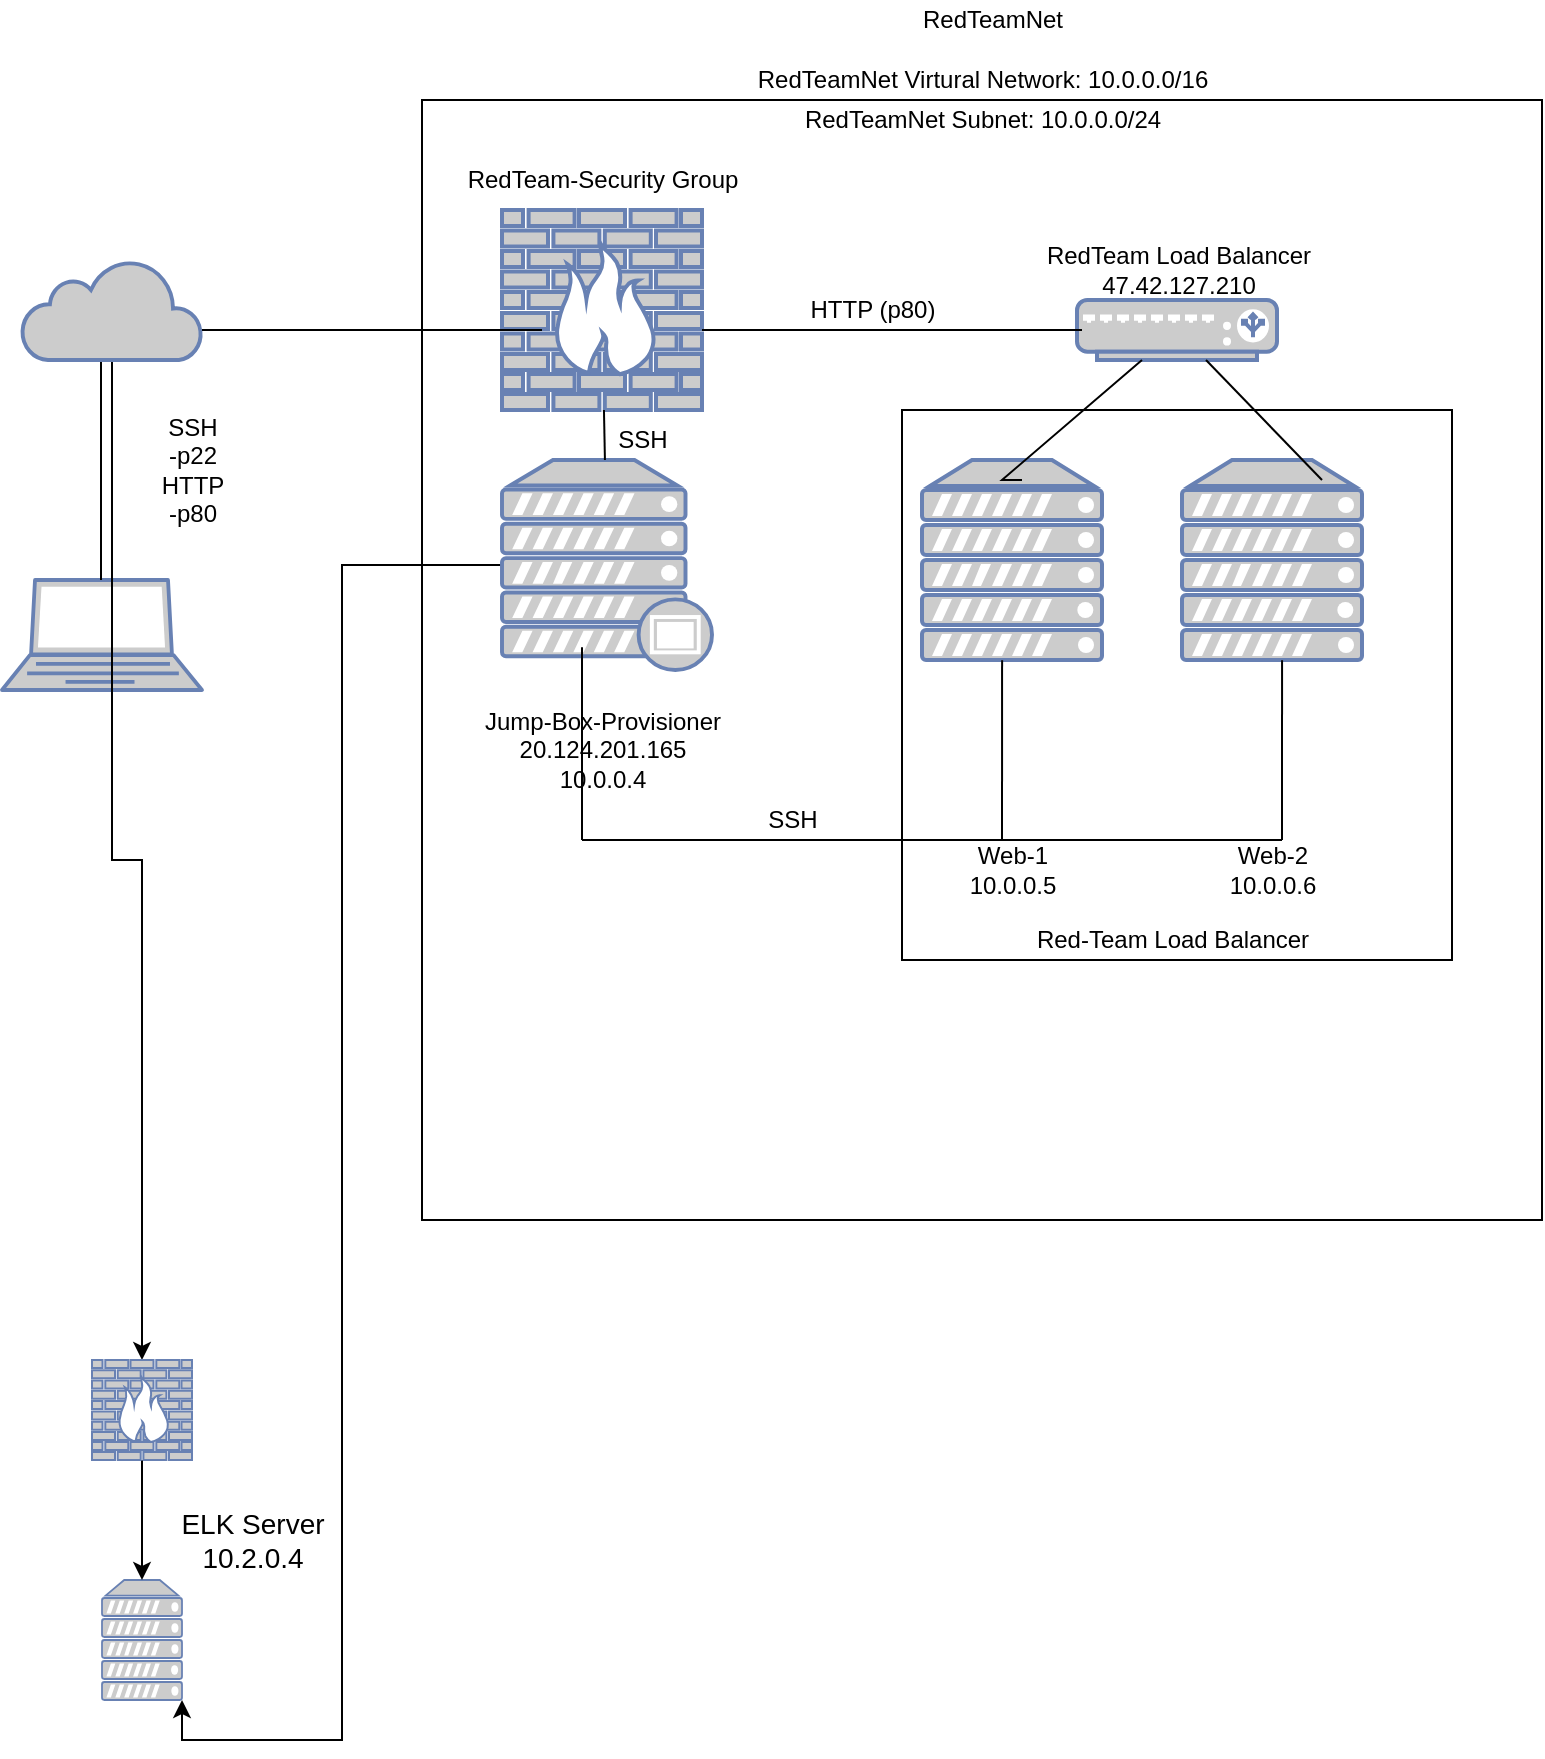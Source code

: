 <mxfile version="16.6.4" type="github">
  <diagram id="L8yttka49a5zq2PXArLR" name="Page-1">
    <mxGraphModel dx="1422" dy="762" grid="1" gridSize="10" guides="1" tooltips="1" connect="1" arrows="1" fold="1" page="1" pageScale="1" pageWidth="850" pageHeight="1100" math="0" shadow="0">
      <root>
        <mxCell id="0" />
        <mxCell id="1" parent="0" />
        <mxCell id="4B6Cr-e_8SEEq3zloxiN-1" value="" style="fontColor=#0066CC;verticalAlign=top;verticalLabelPosition=bottom;labelPosition=center;align=center;html=1;outlineConnect=0;fillColor=#CCCCCC;strokeColor=#6881B3;gradientColor=none;gradientDirection=north;strokeWidth=2;shape=mxgraph.networks.laptop;" vertex="1" parent="1">
          <mxGeometry x="30" y="430" width="100" height="55" as="geometry" />
        </mxCell>
        <mxCell id="4B6Cr-e_8SEEq3zloxiN-2" value="" style="endArrow=none;html=1;rounded=0;" edge="1" parent="1">
          <mxGeometry relative="1" as="geometry">
            <mxPoint x="79.5" y="430" as="sourcePoint" />
            <mxPoint x="79.5" y="320" as="targetPoint" />
          </mxGeometry>
        </mxCell>
        <mxCell id="4B6Cr-e_8SEEq3zloxiN-3" style="edgeStyle=orthogonalEdgeStyle;rounded=0;orthogonalLoop=1;jettySize=auto;html=1;fontSize=14;" edge="1" parent="1" source="4B6Cr-e_8SEEq3zloxiN-4" target="4B6Cr-e_8SEEq3zloxiN-38">
          <mxGeometry relative="1" as="geometry" />
        </mxCell>
        <mxCell id="4B6Cr-e_8SEEq3zloxiN-4" value="" style="html=1;outlineConnect=0;fillColor=#CCCCCC;strokeColor=#6881B3;gradientColor=none;gradientDirection=north;strokeWidth=2;shape=mxgraph.networks.cloud;fontColor=#ffffff;" vertex="1" parent="1">
          <mxGeometry x="40" y="270" width="90" height="50" as="geometry" />
        </mxCell>
        <mxCell id="4B6Cr-e_8SEEq3zloxiN-5" value="" style="whiteSpace=wrap;html=1;aspect=fixed;fillColor=none;" vertex="1" parent="1">
          <mxGeometry x="240" y="190" width="560" height="560" as="geometry" />
        </mxCell>
        <mxCell id="4B6Cr-e_8SEEq3zloxiN-6" value="" style="fontColor=#0066CC;verticalAlign=top;verticalLabelPosition=bottom;labelPosition=center;align=center;html=1;outlineConnect=0;fillColor=#CCCCCC;strokeColor=#6881B3;gradientColor=none;gradientDirection=north;strokeWidth=2;shape=mxgraph.networks.firewall;" vertex="1" parent="1">
          <mxGeometry x="280" y="245" width="100" height="100" as="geometry" />
        </mxCell>
        <mxCell id="4B6Cr-e_8SEEq3zloxiN-7" style="edgeStyle=orthogonalEdgeStyle;rounded=0;orthogonalLoop=1;jettySize=auto;html=1;entryX=1;entryY=1;entryDx=0;entryDy=0;entryPerimeter=0;" edge="1" parent="1" source="4B6Cr-e_8SEEq3zloxiN-8" target="4B6Cr-e_8SEEq3zloxiN-35">
          <mxGeometry relative="1" as="geometry" />
        </mxCell>
        <mxCell id="4B6Cr-e_8SEEq3zloxiN-8" value="" style="fontColor=#0066CC;verticalAlign=top;verticalLabelPosition=bottom;labelPosition=center;align=center;html=1;outlineConnect=0;fillColor=#CCCCCC;strokeColor=#6881B3;gradientColor=none;gradientDirection=north;strokeWidth=2;shape=mxgraph.networks.proxy_server;" vertex="1" parent="1">
          <mxGeometry x="280" y="370" width="105" height="105" as="geometry" />
        </mxCell>
        <mxCell id="4B6Cr-e_8SEEq3zloxiN-9" value="" style="fontColor=#0066CC;verticalAlign=top;verticalLabelPosition=bottom;labelPosition=center;align=center;html=1;outlineConnect=0;fillColor=#CCCCCC;strokeColor=#6881B3;gradientColor=none;gradientDirection=north;strokeWidth=2;shape=mxgraph.networks.load_balancer;" vertex="1" parent="1">
          <mxGeometry x="567.5" y="290" width="100" height="30" as="geometry" />
        </mxCell>
        <mxCell id="4B6Cr-e_8SEEq3zloxiN-10" value="" style="fontColor=#0066CC;verticalAlign=top;verticalLabelPosition=bottom;labelPosition=center;align=center;html=1;outlineConnect=0;fillColor=#CCCCCC;strokeColor=#6881B3;gradientColor=none;gradientDirection=north;strokeWidth=2;shape=mxgraph.networks.server;" vertex="1" parent="1">
          <mxGeometry x="490" y="370" width="90" height="100" as="geometry" />
        </mxCell>
        <mxCell id="4B6Cr-e_8SEEq3zloxiN-11" value="" style="fontColor=#0066CC;verticalAlign=top;verticalLabelPosition=bottom;labelPosition=center;align=center;html=1;outlineConnect=0;fillColor=#CCCCCC;strokeColor=#6881B3;gradientColor=none;gradientDirection=north;strokeWidth=2;shape=mxgraph.networks.server;" vertex="1" parent="1">
          <mxGeometry x="620" y="370" width="90" height="100" as="geometry" />
        </mxCell>
        <mxCell id="4B6Cr-e_8SEEq3zloxiN-12" value="" style="whiteSpace=wrap;html=1;aspect=fixed;fillColor=none;" vertex="1" parent="1">
          <mxGeometry x="480" y="345" width="275" height="275" as="geometry" />
        </mxCell>
        <mxCell id="4B6Cr-e_8SEEq3zloxiN-13" value="" style="line;strokeWidth=1;rotatable=0;dashed=0;labelPosition=right;align=left;verticalAlign=middle;spacingTop=0;spacingLeft=6;points=[];portConstraint=eastwest;fillColor=none;" vertex="1" parent="1">
          <mxGeometry x="130" y="300" width="170" height="10" as="geometry" />
        </mxCell>
        <mxCell id="4B6Cr-e_8SEEq3zloxiN-14" value="" style="line;strokeWidth=1;rotatable=0;dashed=0;labelPosition=right;align=left;verticalAlign=middle;spacingTop=0;spacingLeft=6;points=[];portConstraint=eastwest;fillColor=none;" vertex="1" parent="1">
          <mxGeometry x="380" y="300" width="190" height="10" as="geometry" />
        </mxCell>
        <mxCell id="4B6Cr-e_8SEEq3zloxiN-15" value="" style="endArrow=none;html=1;rounded=0;" edge="1" parent="1" target="4B6Cr-e_8SEEq3zloxiN-9">
          <mxGeometry relative="1" as="geometry">
            <mxPoint x="540" y="380" as="sourcePoint" />
            <mxPoint x="640" y="370" as="targetPoint" />
            <Array as="points">
              <mxPoint x="530" y="380" />
            </Array>
          </mxGeometry>
        </mxCell>
        <mxCell id="4B6Cr-e_8SEEq3zloxiN-16" value="" style="endArrow=none;html=1;rounded=0;" edge="1" parent="1" source="4B6Cr-e_8SEEq3zloxiN-9">
          <mxGeometry relative="1" as="geometry">
            <mxPoint x="530" y="380" as="sourcePoint" />
            <mxPoint x="690" y="380" as="targetPoint" />
          </mxGeometry>
        </mxCell>
        <mxCell id="4B6Cr-e_8SEEq3zloxiN-17" value="" style="endArrow=none;html=1;rounded=0;" edge="1" parent="1" source="4B6Cr-e_8SEEq3zloxiN-8" target="4B6Cr-e_8SEEq3zloxiN-6">
          <mxGeometry relative="1" as="geometry">
            <mxPoint x="190" y="380" as="sourcePoint" />
            <mxPoint x="350" y="380" as="targetPoint" />
          </mxGeometry>
        </mxCell>
        <mxCell id="4B6Cr-e_8SEEq3zloxiN-18" value="" style="endArrow=none;html=1;rounded=0;" edge="1" parent="1">
          <mxGeometry relative="1" as="geometry">
            <mxPoint x="320" y="560" as="sourcePoint" />
            <mxPoint x="670" y="560" as="targetPoint" />
          </mxGeometry>
        </mxCell>
        <mxCell id="4B6Cr-e_8SEEq3zloxiN-19" value="" style="endArrow=none;html=1;rounded=0;entryX=0.691;entryY=0.455;entryDx=0;entryDy=0;entryPerimeter=0;" edge="1" parent="1" target="4B6Cr-e_8SEEq3zloxiN-12">
          <mxGeometry relative="1" as="geometry">
            <mxPoint x="670" y="560" as="sourcePoint" />
            <mxPoint x="670" y="530" as="targetPoint" />
          </mxGeometry>
        </mxCell>
        <mxCell id="4B6Cr-e_8SEEq3zloxiN-20" value="" style="endArrow=none;html=1;rounded=0;exitX=0.182;exitY=0.455;exitDx=0;exitDy=0;exitPerimeter=0;" edge="1" parent="1" source="4B6Cr-e_8SEEq3zloxiN-12">
          <mxGeometry relative="1" as="geometry">
            <mxPoint x="400" y="370" as="sourcePoint" />
            <mxPoint x="530" y="560" as="targetPoint" />
          </mxGeometry>
        </mxCell>
        <mxCell id="4B6Cr-e_8SEEq3zloxiN-21" value="" style="endArrow=none;html=1;rounded=0;entryX=0.381;entryY=0.892;entryDx=0;entryDy=0;entryPerimeter=0;" edge="1" parent="1" target="4B6Cr-e_8SEEq3zloxiN-8">
          <mxGeometry relative="1" as="geometry">
            <mxPoint x="320" y="560" as="sourcePoint" />
            <mxPoint x="560" y="370" as="targetPoint" />
          </mxGeometry>
        </mxCell>
        <mxCell id="4B6Cr-e_8SEEq3zloxiN-22" value="SSH&lt;br&gt;-p22&lt;br&gt;HTTP&lt;br&gt;-p80" style="text;html=1;resizable=0;autosize=1;align=center;verticalAlign=middle;points=[];fillColor=none;strokeColor=none;rounded=0;" vertex="1" parent="1">
          <mxGeometry x="100" y="345" width="50" height="60" as="geometry" />
        </mxCell>
        <mxCell id="4B6Cr-e_8SEEq3zloxiN-23" value="RedTeam-Security Group" style="text;html=1;resizable=0;autosize=1;align=center;verticalAlign=middle;points=[];fillColor=none;strokeColor=none;rounded=0;" vertex="1" parent="1">
          <mxGeometry x="255" y="220" width="150" height="20" as="geometry" />
        </mxCell>
        <mxCell id="4B6Cr-e_8SEEq3zloxiN-24" value="RedTeamNet" style="text;html=1;resizable=0;autosize=1;align=center;verticalAlign=middle;points=[];fillColor=none;strokeColor=none;rounded=0;" vertex="1" parent="1">
          <mxGeometry x="480" y="140" width="90" height="20" as="geometry" />
        </mxCell>
        <mxCell id="4B6Cr-e_8SEEq3zloxiN-25" value="RedTeamNet Virtural Network: 10.0.0.0/16" style="text;html=1;resizable=0;autosize=1;align=center;verticalAlign=middle;points=[];fillColor=none;strokeColor=none;rounded=0;" vertex="1" parent="1">
          <mxGeometry x="400" y="170" width="240" height="20" as="geometry" />
        </mxCell>
        <mxCell id="4B6Cr-e_8SEEq3zloxiN-26" value="RedTeamNet Subnet: 10.0.0.0/24" style="text;html=1;resizable=0;autosize=1;align=center;verticalAlign=middle;points=[];fillColor=none;strokeColor=none;rounded=0;" vertex="1" parent="1">
          <mxGeometry x="425" y="190" width="190" height="20" as="geometry" />
        </mxCell>
        <mxCell id="4B6Cr-e_8SEEq3zloxiN-27" value="RedTeam Load Balancer&lt;br&gt;47.42.127.210" style="text;html=1;resizable=0;autosize=1;align=center;verticalAlign=middle;points=[];fillColor=none;strokeColor=none;rounded=0;" vertex="1" parent="1">
          <mxGeometry x="542.5" y="260" width="150" height="30" as="geometry" />
        </mxCell>
        <mxCell id="4B6Cr-e_8SEEq3zloxiN-28" value="HTTP (p80)" style="text;html=1;resizable=0;autosize=1;align=center;verticalAlign=middle;points=[];fillColor=none;strokeColor=none;rounded=0;" vertex="1" parent="1">
          <mxGeometry x="425" y="285" width="80" height="20" as="geometry" />
        </mxCell>
        <mxCell id="4B6Cr-e_8SEEq3zloxiN-29" value="SSH" style="text;html=1;resizable=0;autosize=1;align=center;verticalAlign=middle;points=[];fillColor=none;strokeColor=none;rounded=0;" vertex="1" parent="1">
          <mxGeometry x="330" y="350" width="40" height="20" as="geometry" />
        </mxCell>
        <mxCell id="4B6Cr-e_8SEEq3zloxiN-30" value="SSH" style="text;html=1;resizable=0;autosize=1;align=center;verticalAlign=middle;points=[];fillColor=none;strokeColor=none;rounded=0;" vertex="1" parent="1">
          <mxGeometry x="405" y="540" width="40" height="20" as="geometry" />
        </mxCell>
        <mxCell id="4B6Cr-e_8SEEq3zloxiN-31" value="Web-1&lt;br&gt;10.0.0.5" style="text;html=1;resizable=0;autosize=1;align=center;verticalAlign=middle;points=[];fillColor=none;strokeColor=none;rounded=0;" vertex="1" parent="1">
          <mxGeometry x="505" y="560" width="60" height="30" as="geometry" />
        </mxCell>
        <mxCell id="4B6Cr-e_8SEEq3zloxiN-32" value="Web-2&lt;br&gt;10.0.0.6" style="text;html=1;resizable=0;autosize=1;align=center;verticalAlign=middle;points=[];fillColor=none;strokeColor=none;rounded=0;" vertex="1" parent="1">
          <mxGeometry x="635" y="560" width="60" height="30" as="geometry" />
        </mxCell>
        <mxCell id="4B6Cr-e_8SEEq3zloxiN-33" value="Red-Team Load Balancer" style="text;html=1;resizable=0;autosize=1;align=center;verticalAlign=middle;points=[];fillColor=none;strokeColor=none;rounded=0;" vertex="1" parent="1">
          <mxGeometry x="540" y="600" width="150" height="20" as="geometry" />
        </mxCell>
        <mxCell id="4B6Cr-e_8SEEq3zloxiN-34" value="Jump-Box-Provisioner&lt;br&gt;20.124.201.165&lt;br&gt;10.0.0.4" style="text;html=1;resizable=0;autosize=1;align=center;verticalAlign=middle;points=[];fillColor=none;strokeColor=none;rounded=0;" vertex="1" parent="1">
          <mxGeometry x="265" y="490" width="130" height="50" as="geometry" />
        </mxCell>
        <mxCell id="4B6Cr-e_8SEEq3zloxiN-35" value="" style="fontColor=#0066CC;verticalAlign=top;verticalLabelPosition=bottom;labelPosition=center;align=center;html=1;outlineConnect=0;fillColor=#CCCCCC;strokeColor=#6881B3;gradientColor=none;gradientDirection=north;strokeWidth=2;shape=mxgraph.networks.server;" vertex="1" parent="1">
          <mxGeometry x="80" y="930" width="40" height="60" as="geometry" />
        </mxCell>
        <mxCell id="4B6Cr-e_8SEEq3zloxiN-36" value="&lt;font style=&quot;font-size: 14px&quot;&gt;ELK Server&lt;br&gt;10.2.0.4&lt;br&gt;&lt;/font&gt;" style="text;html=1;align=center;verticalAlign=middle;resizable=0;points=[];autosize=1;strokeColor=none;fillColor=none;" vertex="1" parent="1">
          <mxGeometry x="110" y="890" width="90" height="40" as="geometry" />
        </mxCell>
        <mxCell id="4B6Cr-e_8SEEq3zloxiN-37" style="edgeStyle=orthogonalEdgeStyle;rounded=0;orthogonalLoop=1;jettySize=auto;html=1;" edge="1" parent="1" source="4B6Cr-e_8SEEq3zloxiN-38" target="4B6Cr-e_8SEEq3zloxiN-35">
          <mxGeometry relative="1" as="geometry" />
        </mxCell>
        <mxCell id="4B6Cr-e_8SEEq3zloxiN-38" value="" style="fontColor=#0066CC;verticalAlign=top;verticalLabelPosition=bottom;labelPosition=center;align=center;html=1;outlineConnect=0;fillColor=#CCCCCC;strokeColor=#6881B3;gradientColor=none;gradientDirection=north;strokeWidth=2;shape=mxgraph.networks.firewall;" vertex="1" parent="1">
          <mxGeometry x="75" y="820" width="50" height="50" as="geometry" />
        </mxCell>
      </root>
    </mxGraphModel>
  </diagram>
</mxfile>
